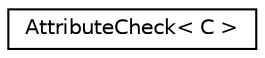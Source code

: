 digraph "Graphical Class Hierarchy"
{
 // INTERACTIVE_SVG=YES
 // LATEX_PDF_SIZE
  edge [fontname="Helvetica",fontsize="10",labelfontname="Helvetica",labelfontsize="10"];
  node [fontname="Helvetica",fontsize="10",shape=record];
  rankdir="LR";
  Node0 [label="AttributeCheck\< C \>",height=0.2,width=0.4,color="black", fillcolor="white", style="filled",URL="$class_attribute_check.html",tooltip="Predicatum, which determines if an item in an array has a specific attribute."];
}
